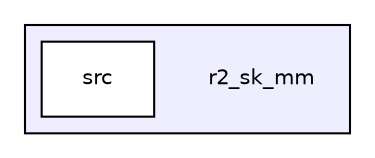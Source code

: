 digraph "r2_sk_mm" {
  compound=true
  node [ fontsize="10", fontname="Helvetica"];
  edge [ labelfontsize="10", labelfontname="Helvetica"];
  subgraph clusterdir_0c736b1dbce763784a885baab2338f08 {
    graph [ bgcolor="#eeeeff", pencolor="black", label="" URL="dir_0c736b1dbce763784a885baab2338f08.html"];
    dir_0c736b1dbce763784a885baab2338f08 [shape=plaintext label="r2_sk_mm"];
    dir_ca026d3c491fac858c6b4ee38e835490 [shape=box label="src" color="black" fillcolor="white" style="filled" URL="dir_ca026d3c491fac858c6b4ee38e835490.html"];
  }
}
